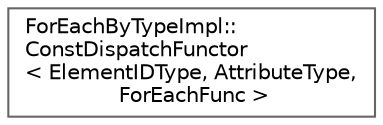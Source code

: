 digraph "Graphical Class Hierarchy"
{
 // INTERACTIVE_SVG=YES
 // LATEX_PDF_SIZE
  bgcolor="transparent";
  edge [fontname=Helvetica,fontsize=10,labelfontname=Helvetica,labelfontsize=10];
  node [fontname=Helvetica,fontsize=10,shape=box,height=0.2,width=0.4];
  rankdir="LR";
  Node0 [id="Node000000",label="ForEachByTypeImpl::\lConstDispatchFunctor\l\< ElementIDType, AttributeType,\l ForEachFunc \>",height=0.2,width=0.4,color="grey40", fillcolor="white", style="filled",URL="$d7/da2/structForEachByTypeImpl_1_1ConstDispatchFunctor.html",tooltip=" "];
}
